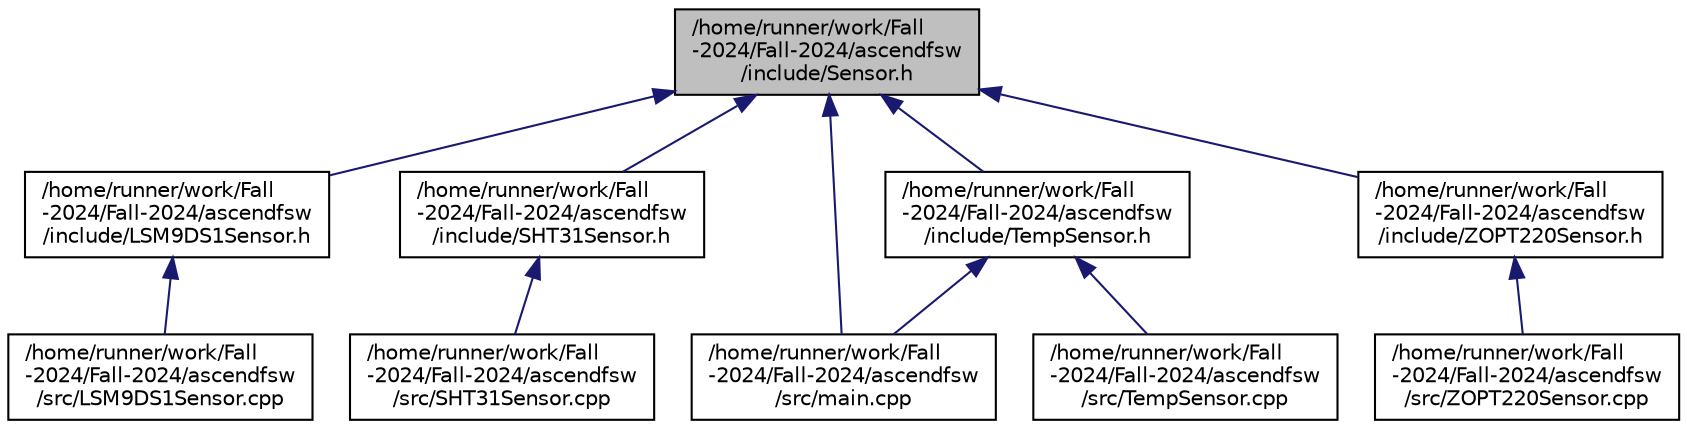 digraph "/home/runner/work/Fall-2024/Fall-2024/ascendfsw/include/Sensor.h"
{
 // INTERACTIVE_SVG=YES
 // LATEX_PDF_SIZE
  bgcolor="transparent";
  edge [fontname="Helvetica",fontsize="10",labelfontname="Helvetica",labelfontsize="10"];
  node [fontname="Helvetica",fontsize="10",shape=record];
  Node1 [label="/home/runner/work/Fall\l-2024/Fall-2024/ascendfsw\l/include/Sensor.h",height=0.2,width=0.4,color="black", fillcolor="grey75", style="filled", fontcolor="black",tooltip=" "];
  Node1 -> Node2 [dir="back",color="midnightblue",fontsize="10",style="solid",fontname="Helvetica"];
  Node2 [label="/home/runner/work/Fall\l-2024/Fall-2024/ascendfsw\l/include/LSM9DS1Sensor.h",height=0.2,width=0.4,color="black",URL="$LSM9DS1Sensor_8h.html",tooltip=" "];
  Node2 -> Node3 [dir="back",color="midnightblue",fontsize="10",style="solid",fontname="Helvetica"];
  Node3 [label="/home/runner/work/Fall\l-2024/Fall-2024/ascendfsw\l/src/LSM9DS1Sensor.cpp",height=0.2,width=0.4,color="black",URL="$LSM9DS1Sensor_8cpp.html",tooltip=" "];
  Node1 -> Node4 [dir="back",color="midnightblue",fontsize="10",style="solid",fontname="Helvetica"];
  Node4 [label="/home/runner/work/Fall\l-2024/Fall-2024/ascendfsw\l/include/SHT31Sensor.h",height=0.2,width=0.4,color="black",URL="$SHT31Sensor_8h.html",tooltip=" "];
  Node4 -> Node5 [dir="back",color="midnightblue",fontsize="10",style="solid",fontname="Helvetica"];
  Node5 [label="/home/runner/work/Fall\l-2024/Fall-2024/ascendfsw\l/src/SHT31Sensor.cpp",height=0.2,width=0.4,color="black",URL="$SHT31Sensor_8cpp.html",tooltip=" "];
  Node1 -> Node6 [dir="back",color="midnightblue",fontsize="10",style="solid",fontname="Helvetica"];
  Node6 [label="/home/runner/work/Fall\l-2024/Fall-2024/ascendfsw\l/include/TempSensor.h",height=0.2,width=0.4,color="black",URL="$TempSensor_8h.html",tooltip=" "];
  Node6 -> Node7 [dir="back",color="midnightblue",fontsize="10",style="solid",fontname="Helvetica"];
  Node7 [label="/home/runner/work/Fall\l-2024/Fall-2024/ascendfsw\l/src/main.cpp",height=0.2,width=0.4,color="black",URL="$main_8cpp.html",tooltip=" "];
  Node6 -> Node8 [dir="back",color="midnightblue",fontsize="10",style="solid",fontname="Helvetica"];
  Node8 [label="/home/runner/work/Fall\l-2024/Fall-2024/ascendfsw\l/src/TempSensor.cpp",height=0.2,width=0.4,color="black",URL="$TempSensor_8cpp.html",tooltip=" "];
  Node1 -> Node9 [dir="back",color="midnightblue",fontsize="10",style="solid",fontname="Helvetica"];
  Node9 [label="/home/runner/work/Fall\l-2024/Fall-2024/ascendfsw\l/include/ZOPT220Sensor.h",height=0.2,width=0.4,color="black",URL="$ZOPT220Sensor_8h.html",tooltip=" "];
  Node9 -> Node10 [dir="back",color="midnightblue",fontsize="10",style="solid",fontname="Helvetica"];
  Node10 [label="/home/runner/work/Fall\l-2024/Fall-2024/ascendfsw\l/src/ZOPT220Sensor.cpp",height=0.2,width=0.4,color="black",URL="$ZOPT220Sensor_8cpp.html",tooltip=" "];
  Node1 -> Node7 [dir="back",color="midnightblue",fontsize="10",style="solid",fontname="Helvetica"];
}
